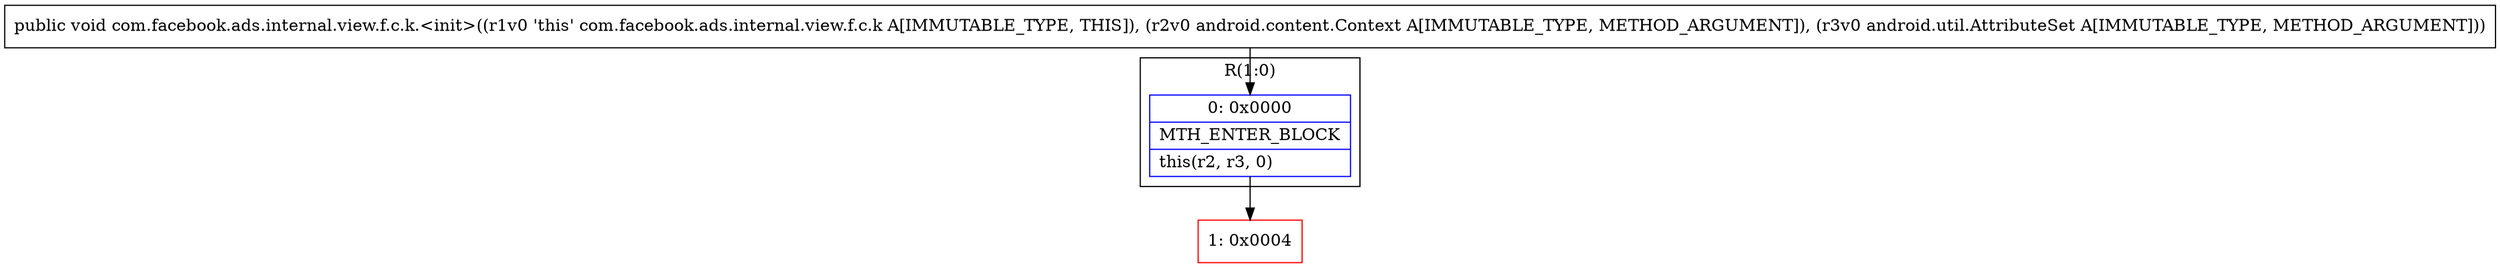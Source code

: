digraph "CFG forcom.facebook.ads.internal.view.f.c.k.\<init\>(Landroid\/content\/Context;Landroid\/util\/AttributeSet;)V" {
subgraph cluster_Region_111115475 {
label = "R(1:0)";
node [shape=record,color=blue];
Node_0 [shape=record,label="{0\:\ 0x0000|MTH_ENTER_BLOCK\l|this(r2, r3, 0)\l}"];
}
Node_1 [shape=record,color=red,label="{1\:\ 0x0004}"];
MethodNode[shape=record,label="{public void com.facebook.ads.internal.view.f.c.k.\<init\>((r1v0 'this' com.facebook.ads.internal.view.f.c.k A[IMMUTABLE_TYPE, THIS]), (r2v0 android.content.Context A[IMMUTABLE_TYPE, METHOD_ARGUMENT]), (r3v0 android.util.AttributeSet A[IMMUTABLE_TYPE, METHOD_ARGUMENT])) }"];
MethodNode -> Node_0;
Node_0 -> Node_1;
}


